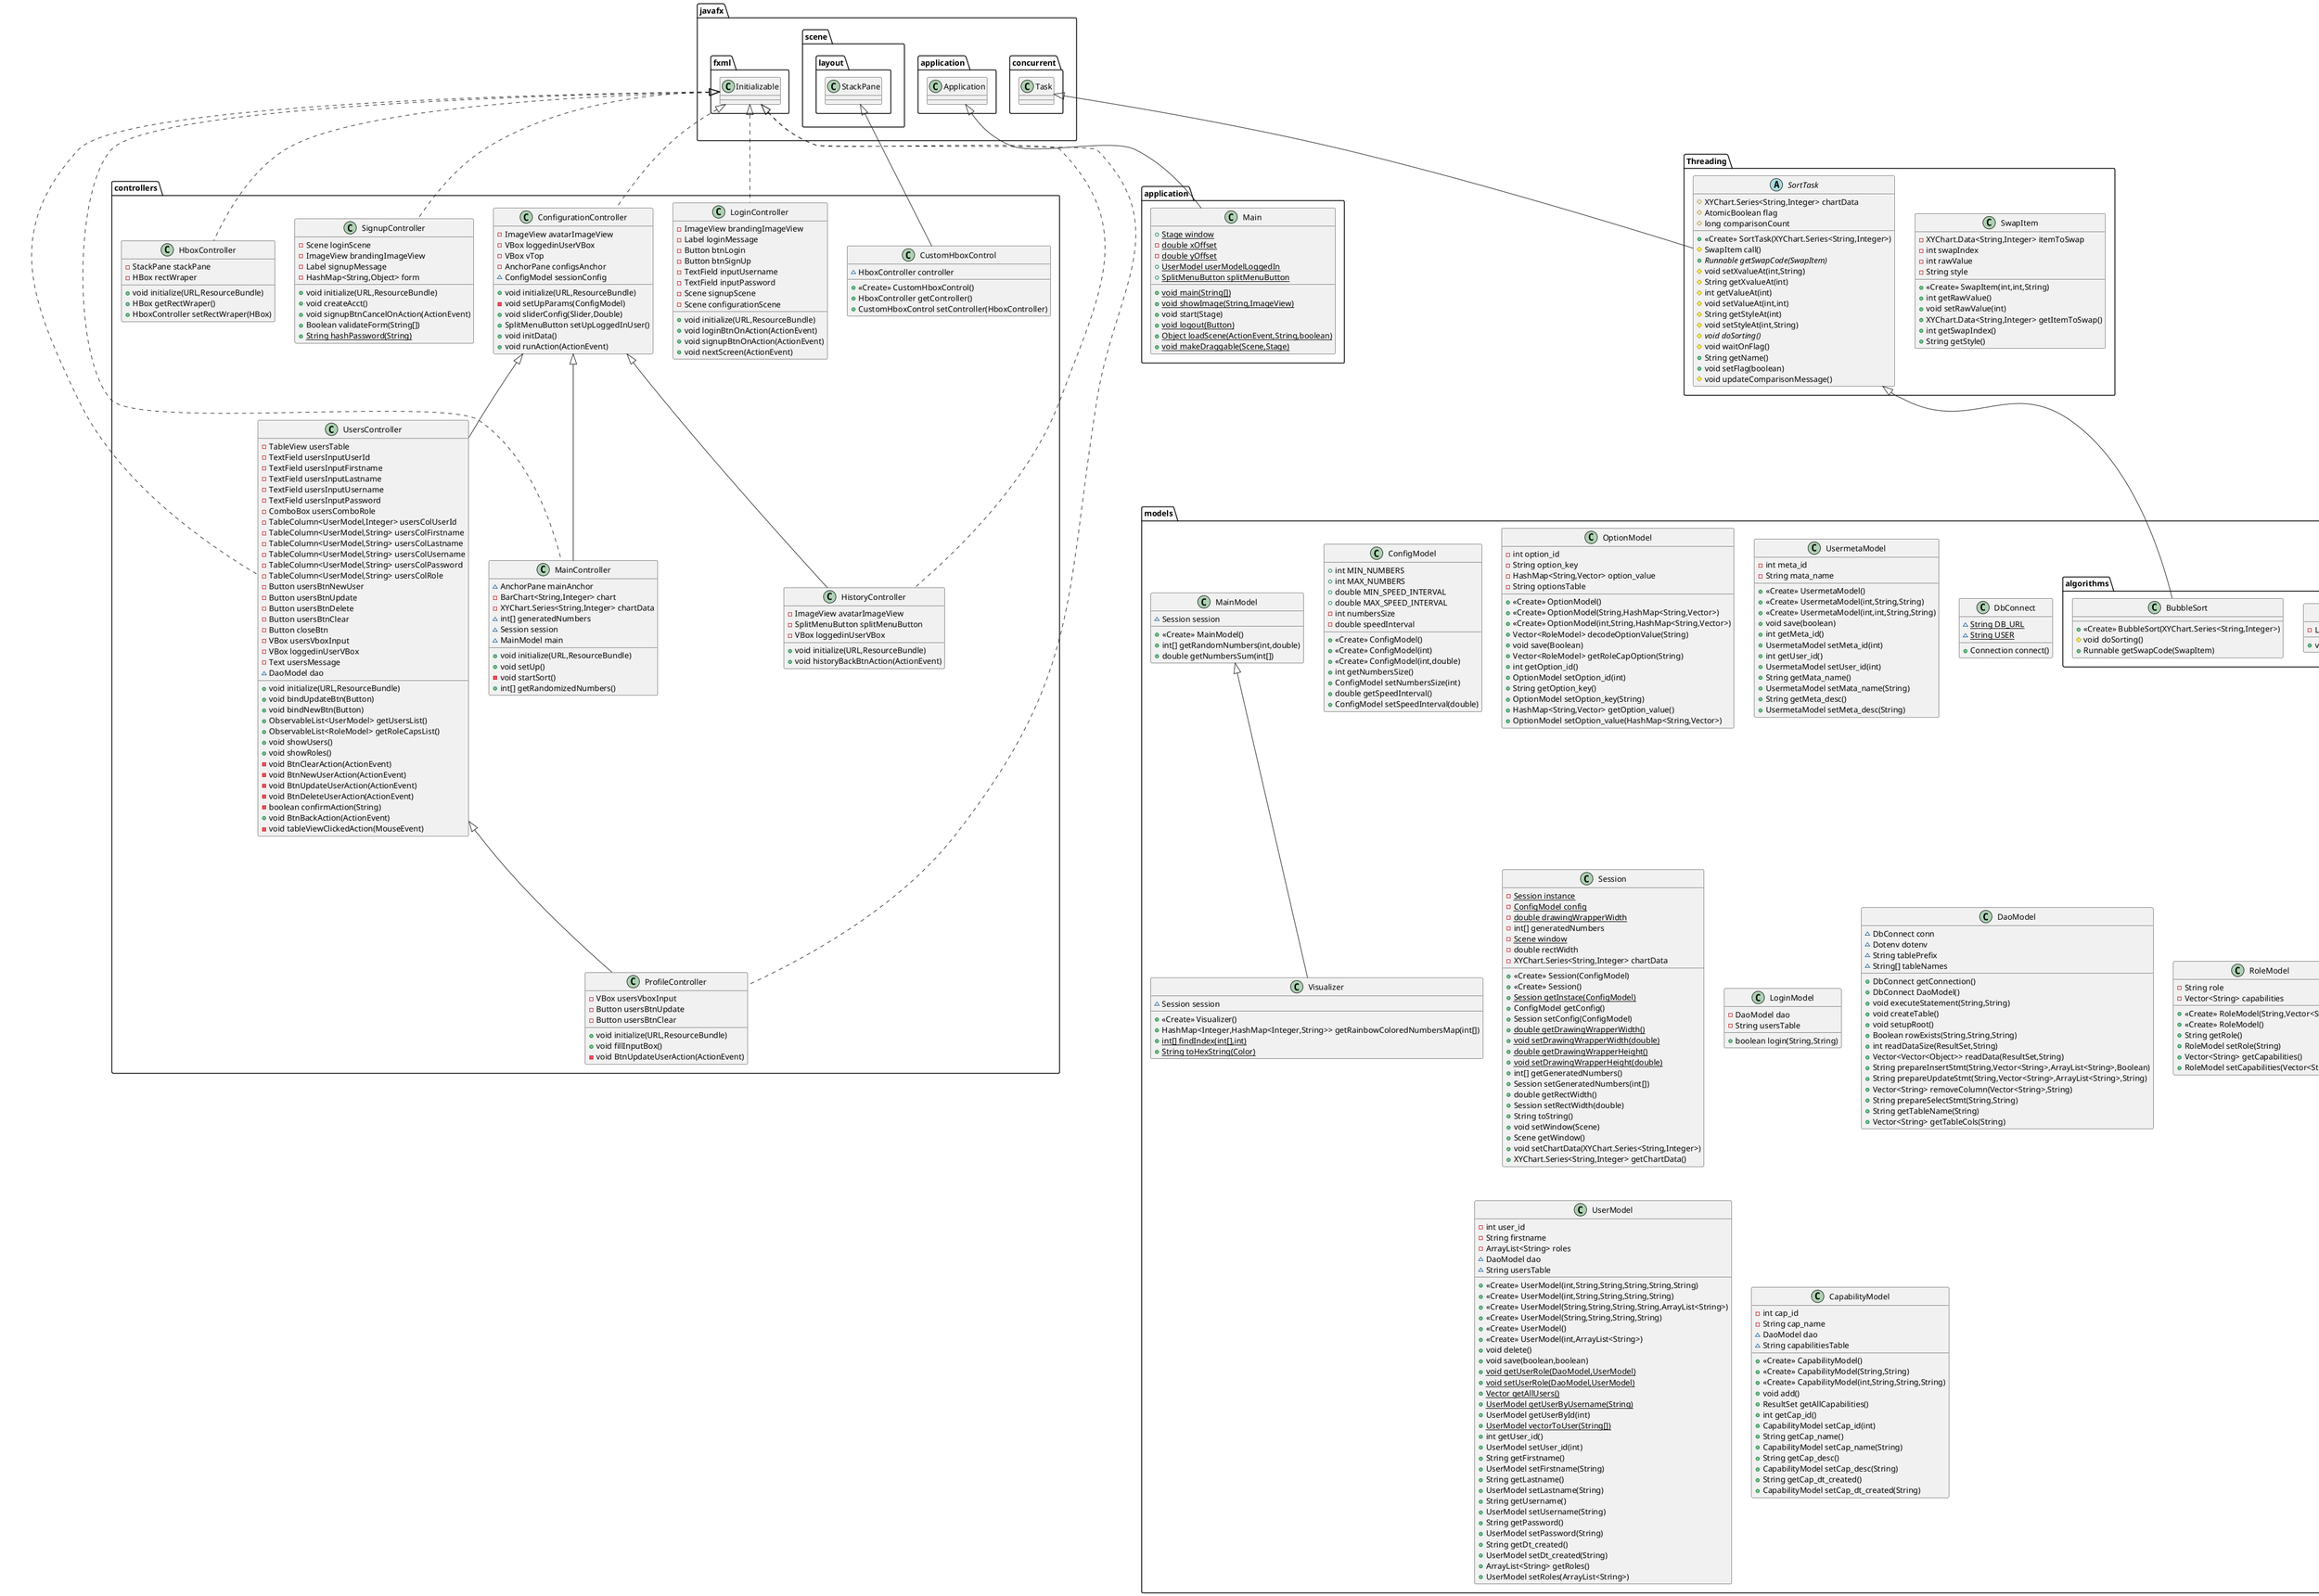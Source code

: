 @startuml
class controllers.UsersController {
- TableView usersTable
- TextField usersInputUserId
- TextField usersInputFirstname
- TextField usersInputLastname
- TextField usersInputUsername
- TextField usersInputPassword
- ComboBox usersComboRole
- TableColumn<UserModel,Integer> usersColUserId
- TableColumn<UserModel,String> usersColFirstname
- TableColumn<UserModel,String> usersColLastname
- TableColumn<UserModel,String> usersColUsername
- TableColumn<UserModel,String> usersColPassword
- TableColumn<UserModel,String> usersColRole
- Button usersBtnNewUser
- Button usersBtnUpdate
- Button usersBtnDelete
- Button usersBtnClear
- Button closeBtn
- VBox usersVboxInput
- VBox loggedinUserVBox
- Text usersMessage
~ DaoModel dao
+ void initialize(URL,ResourceBundle)
+ void bindUpdateBtn(Button)
+ void bindNewBtn(Button)
+ ObservableList<UserModel> getUsersList()
+ ObservableList<RoleModel> getRoleCapsList()
+ void showUsers()
+ void showRoles()
- void BtnClearAction(ActionEvent)
- void BtnNewUserAction(ActionEvent)
- void BtnUpdateUserAction(ActionEvent)
- void BtnDeleteUserAction(ActionEvent)
- boolean confirmAction(String)
+ void BtnBackAction(ActionEvent)
- void tableViewClickedAction(MouseEvent)
}
class controllers.MainController {
~ AnchorPane mainAnchor
- BarChart<String,Integer> chart
- XYChart.Series<String,Integer> chartData
~ int[] generatedNumbers
~ Session session
~ MainModel main
+ void initialize(URL,ResourceBundle)
+ void setUp()
- void startSort()
+ int[] getRandomizedNumbers()
}
class models.Visualizer {
~ Session session
+ <<Create>> Visualizer()
+ HashMap<Integer,HashMap<Integer,String>> getRainbowColoredNumbersMap(int[])
+ {static} int[] findIndex(int[],int)
+ {static} String toHexString(Color)
}
class controllers.CustomHboxControl {
~ HboxController controller
+ <<Create>> CustomHboxControl()
+ HboxController getController()
+ CustomHboxControl setController(HboxController)
}
class controllers.LoginController {
- ImageView brandingImageView
- Label loginMessage
- Button btnLogin
- Button btnSignUp
- TextField inputUsername
- TextField inputPassword
- Scene signupScene
- Scene configurationScene
+ void initialize(URL,ResourceBundle)
+ void loginBtnOnAction(ActionEvent)
+ void signupBtnOnAction(ActionEvent)
+ void nextScreen(ActionEvent)
}
class models.ConfigModel {
+ int MIN_NUMBERS
+ int MAX_NUMBERS
+ double MIN_SPEED_INTERVAL
+ double MAX_SPEED_INTERVAL
- int numbersSize
- double speedInterval
+ <<Create>> ConfigModel()
+ <<Create>> ConfigModel(int)
+ <<Create>> ConfigModel(int,double)
+ int getNumbersSize()
+ ConfigModel setNumbersSize(int)
+ double getSpeedInterval()
+ ConfigModel setSpeedInterval(double)
}
class controllers.ProfileController {
- VBox usersVboxInput
- Button usersBtnUpdate
- Button usersBtnClear
+ void initialize(URL,ResourceBundle)
+ void fillInputBox()
- void BtnUpdateUserAction(ActionEvent)
}
class models.algorithms.NumbersList {
- List<String> numbers
+ void getRandomNumbers()
}
class controllers.ConfigurationController {
- ImageView avatarImageView
- VBox loggedinUserVBox
- VBox vTop
- AnchorPane configsAnchor
~ ConfigModel sessionConfig
+ void initialize(URL,ResourceBundle)
- void setUpParams(ConfigModel)
+ void sliderConfig(Slider,Double)
+ SplitMenuButton setUpLoggedInUser()
+ void initData()
+ void runAction(ActionEvent)
}
class models.OptionModel {
- int option_id
- String option_key
- HashMap<String,Vector> option_value
- String optionsTable
+ <<Create>> OptionModel()
+ <<Create>> OptionModel(String,HashMap<String,Vector>)
+ <<Create>> OptionModel(int,String,HashMap<String,Vector>)
+ Vector<RoleModel> decodeOptionValue(String)
+ void save(Boolean)
+ Vector<RoleModel> getRoleCapOption(String)
+ int getOption_id()
+ OptionModel setOption_id(int)
+ String getOption_key()
+ OptionModel setOption_key(String)
+ HashMap<String,Vector> getOption_value()
+ OptionModel setOption_value(HashMap<String,Vector>)
}
class application.Main {
+ {static} Stage window
- {static} double xOffset
- {static} double yOffset
+ {static} UserModel userModelLoggedIn
+ {static} SplitMenuButton splitMenuButton
+ {static} void main(String[])
+ {static} void showImage(String,ImageView)
+ void start(Stage)
+ {static} void logout(Button)
+ {static} Object loadScene(ActionEvent,String,boolean)
+ {static} void makeDraggable(Scene,Stage)
}
class Threading.SwapItem {
- XYChart.Data<String,Integer> itemToSwap
- int swapIndex
- int rawValue
- String style
+ <<Create>> SwapItem(int,int,String)
+ int getRawValue()
+ void setRawValue(int)
+ XYChart.Data<String,Integer> getItemToSwap()
+ int getSwapIndex()
+ String getStyle()
}
class controllers.SignupController {
- Scene loginScene
- ImageView brandingImageView
- Label signupMessage
- HashMap<String,Object> form
+ void initialize(URL,ResourceBundle)
+ void createAcct()
+ void signupBtnCancelOnAction(ActionEvent)
+ Boolean validateForm(String[])
+ {static} String hashPassword(String)
}
class models.UsermetaModel {
- int meta_id
- String mata_name
+ <<Create>> UsermetaModel()
+ <<Create>> UsermetaModel(int,String,String)
+ <<Create>> UsermetaModel(int,int,String,String)
+ void save(boolean)
+ int getMeta_id()
+ UsermetaModel setMeta_id(int)
+ int getUser_id()
+ UsermetaModel setUser_id(int)
+ String getMata_name()
+ UsermetaModel setMata_name(String)
+ String getMeta_desc()
+ UsermetaModel setMeta_desc(String)
}
class controllers.HboxController {
- StackPane stackPane
- HBox rectWraper
+ void initialize(URL,ResourceBundle)
+ HBox getRectWraper()
+ HboxController setRectWraper(HBox)
}

class controllers.HistoryController {
- ImageView avatarImageView
- SplitMenuButton splitMenuButton
- VBox loggedinUserVBox
+ void initialize(URL,ResourceBundle)
+ void historyBackBtnAction(ActionEvent)
}

class models.algorithms.BubbleSort {
+ <<Create>> BubbleSort(XYChart.Series<String,Integer>)
# void doSorting()
+ Runnable getSwapCode(SwapItem)
}
abstract class Threading.SortTask {
# XYChart.Series<String,Integer> chartData
# AtomicBoolean flag
# long comparisonCount
+ <<Create>> SortTask(XYChart.Series<String,Integer>)
# SwapItem call()
+ {abstract}Runnable getSwapCode(SwapItem)
# void setXvalueAt(int,String)
# String getXvalueAt(int)
# int getValueAt(int)
# void setValueAt(int,int)
# String getStyleAt(int)
# void setStyleAt(int,String)
# {abstract}void doSorting()
# void waitOnFlag()
+ String getName()
+ void setFlag(boolean)
# void updateComparisonMessage()
}
class models.DbConnect {
~ {static} String DB_URL
~ {static} String USER
+ Connection connect()
}
class models.Session {
- {static} Session instance
- {static} ConfigModel config
- {static} double drawingWrapperWidth
- int[] generatedNumbers
- {static} Scene window
- double rectWidth
- XYChart.Series<String,Integer> chartData
+ <<Create>> Session(ConfigModel)
+ <<Create>> Session()
+ {static} Session getInstace(ConfigModel)
+ ConfigModel getConfig()
+ Session setConfig(ConfigModel)
+ {static} double getDrawingWrapperWidth()
+ {static} void setDrawingWrapperWidth(double)
+ {static} double getDrawingWrapperHeight()
+ {static} void setDrawingWrapperHeight(double)
+ int[] getGeneratedNumbers()
+ Session setGeneratedNumbers(int[])
+ double getRectWidth()
+ Session setRectWidth(double)
+ String toString()
+ void setWindow(Scene)
+ Scene getWindow()
+ void setChartData(XYChart.Series<String,Integer>)
+ XYChart.Series<String,Integer> getChartData()
}
class models.LoginModel {
- DaoModel dao
- String usersTable
+ boolean login(String,String)
}
class models.DaoModel {
~ DbConnect conn
~ Dotenv dotenv
~ String tablePrefix
~ String[] tableNames
+ DbConnect getConnection()
+ DbConnect DaoModel()
+ void executeStatement(String,String)
+ void createTable()
+ void setupRoot()
+ Boolean rowExists(String,String,String)
+ int readDataSize(ResultSet,String)
+ Vector<Vector<Object>> readData(ResultSet,String)
+ String prepareInsertStmt(String,Vector<String>,ArrayList<String>,Boolean)
+ String prepareUpdateStmt(String,Vector<String>,ArrayList<String>,String)
+ Vector<String> removeColumn(Vector<String>,String)
+ String prepareSelectStmt(String,String)
+ String getTableName(String)
+ Vector<String> getTableCols(String)
}
class models.RoleModel {
- String role
- Vector<String> capabilities
+ <<Create>> RoleModel(String,Vector<String>)
+ <<Create>> RoleModel()
+ String getRole()
+ RoleModel setRole(String)
+ Vector<String> getCapabilities()
+ RoleModel setCapabilities(Vector<String>)
}
class models.MainModel {
~ Session session
+ <<Create>> MainModel()
+ int[] getRandomNumbers(int,double)
+ double getNumbersSum(int[])
}
class models.UserModel {
- int user_id
- String firstname
- ArrayList<String> roles
~ DaoModel dao
~ String usersTable
+ <<Create>> UserModel(int,String,String,String,String,String)
+ <<Create>> UserModel(int,String,String,String,String)
+ <<Create>> UserModel(String,String,String,String,ArrayList<String>)
+ <<Create>> UserModel(String,String,String,String)
+ <<Create>> UserModel()
+ <<Create>> UserModel(int,ArrayList<String>)
+ void delete()
+ void save(boolean,boolean)
+ {static} void getUserRole(DaoModel,UserModel)
+ {static} void setUserRole(DaoModel,UserModel)
+ {static} Vector getAllUsers()
+ {static} UserModel getUserByUsername(String)
+ UserModel getUserById(int)
+ {static} UserModel vectorToUser(String[])
+ int getUser_id()
+ UserModel setUser_id(int)
+ String getFirstname()
+ UserModel setFirstname(String)
+ String getLastname()
+ UserModel setLastname(String)
+ String getUsername()
+ UserModel setUsername(String)
+ String getPassword()
+ UserModel setPassword(String)
+ String getDt_created()
+ UserModel setDt_created(String)
+ ArrayList<String> getRoles()
+ UserModel setRoles(ArrayList<String>)
}
class models.CapabilityModel {
- int cap_id
- String cap_name
~ DaoModel dao
~ String capabilitiesTable
+ <<Create>> CapabilityModel()
+ <<Create>> CapabilityModel(String,String)
+ <<Create>> CapabilityModel(int,String,String,String)
+ void add()
+ ResultSet getAllCapabilities()
+ int getCap_id()
+ CapabilityModel setCap_id(int)
+ String getCap_name()
+ CapabilityModel setCap_name(String)
+ String getCap_desc()
+ CapabilityModel setCap_desc(String)
+ String getCap_dt_created()
+ CapabilityModel setCap_dt_created(String)
}


javafx.fxml.Initializable <|.. controllers.UsersController
controllers.ConfigurationController <|-- controllers.UsersController
javafx.fxml.Initializable <|.. controllers.MainController
controllers.ConfigurationController <|-- controllers.MainController
models.MainModel <|-- models.Visualizer
javafx.scene.layout.StackPane <|-- controllers.CustomHboxControl
javafx.fxml.Initializable <|.. controllers.LoginController
javafx.fxml.Initializable <|.. controllers.ProfileController
controllers.UsersController <|-- controllers.ProfileController
javafx.fxml.Initializable <|.. controllers.ConfigurationController
javafx.application.Application <|-- application.Main
javafx.fxml.Initializable <|.. controllers.SignupController
javafx.fxml.Initializable <|.. controllers.HboxController
javafx.fxml.Initializable <|.. controllers.HistoryController
controllers.ConfigurationController <|-- controllers.HistoryController
Threading.SortTask <|-- models.algorithms.BubbleSort
javafx.concurrent.Task <|-- Threading.SortTask
@enduml